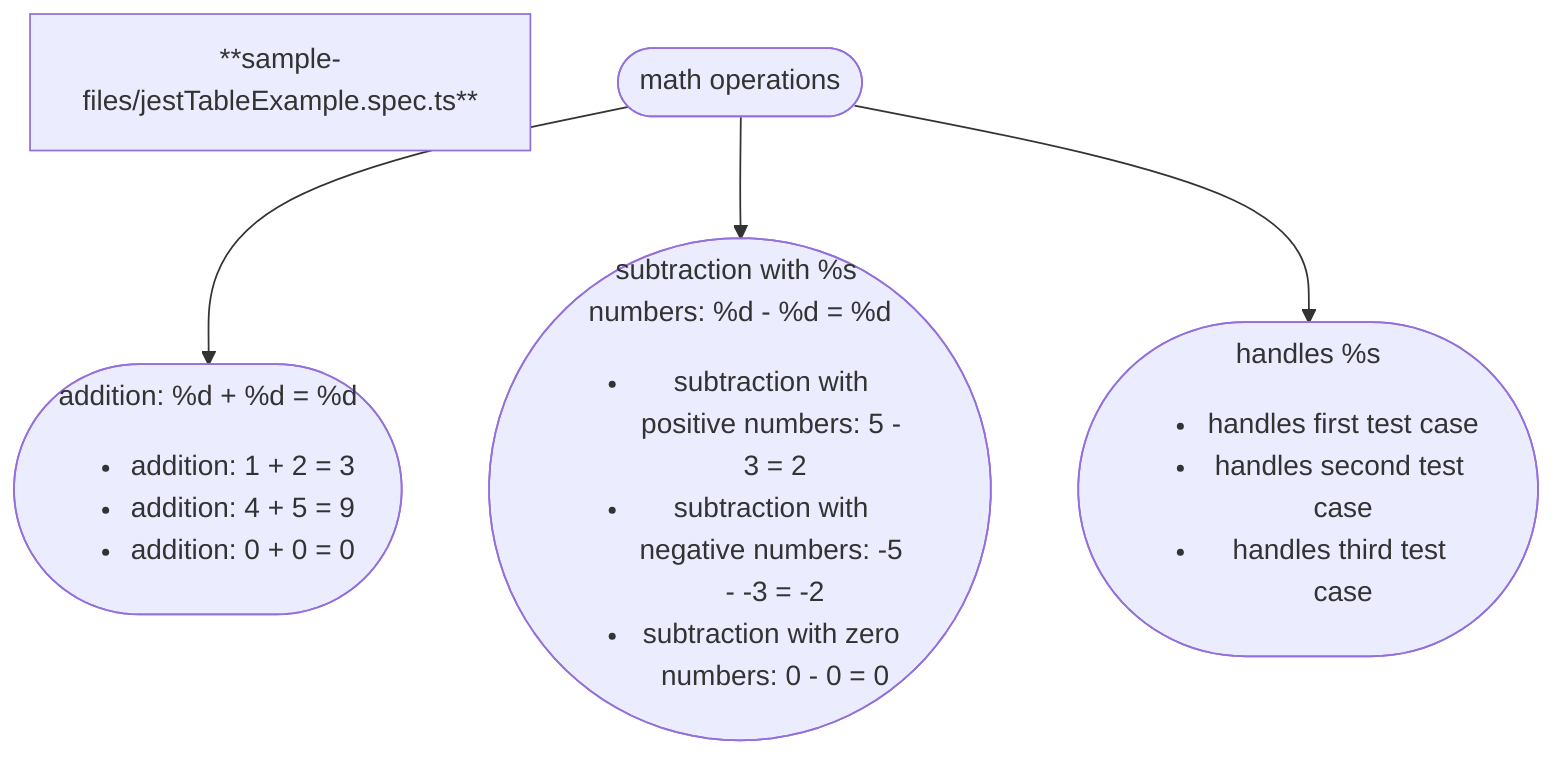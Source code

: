 flowchart TD
title["**sample-files/jestTableExample.spec.ts**"]
N0(["math operations"])
N1(["addition: %d + %d = %d<ul><li>addition: 1 + 2 = 3</li><li>addition: 4 + 5 = 9</li><li>addition: 0 + 0 = 0</li></ul>"])
N0 --> N1
N2(["subtraction with %s numbers: %d - %d = %d<ul><li>subtraction with positive numbers: 5 - 3 = 2</li><li>subtraction with negative numbers: -5 - -3 = -2</li><li>subtraction with zero numbers: 0 - 0 = 0</li></ul>"])
N0 --> N2
N3(["handles %s<ul><li>handles first test case</li><li>handles second test case</li><li>handles third test case</li></ul>"])
N0 --> N3

%% ✴ Generated by speccharts v0.3.1 ✴ https://github.com/arnaudrenaud/speccharts